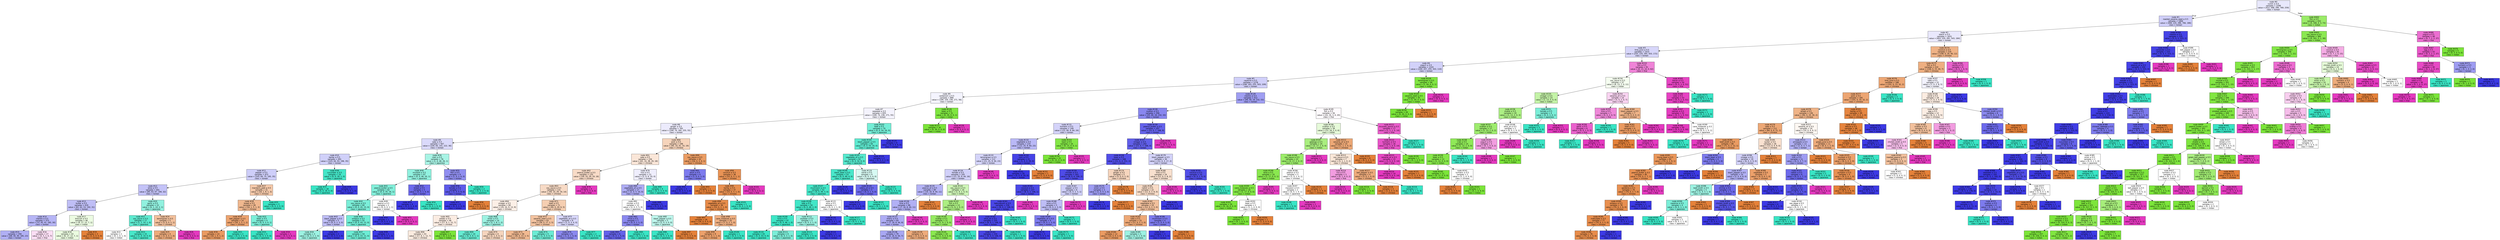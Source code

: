 digraph Tree {
node [shape=box, style="filled", color="black", fontname="helvetica"] ;
edge [fontname="helvetica"] ;
0 [label=<node &#35;0<br/>cumin &le; 0.5<br/>samples = 2298<br/>value = [412, 568, 290, 769, 259]<br/>class = korean>, fillcolor="#e8e8fc"] ;
1 [label=<node &#35;1<br/>roasted_sesame_seed &le; 0.5<br/>samples = 1866<br/>value = [408, 220, 286, 766, 186]<br/>class = korean>, fillcolor="#cfcef9"] ;
0 -> 1 [labeldistance=2.5, labelangle=45, headlabel="True"] ;
2 [label=<node &#35;2<br/>starch &le; 0.5<br/>samples = 1631<br/>value = [403, 220, 281, 543, 184]<br/>class = korean>, fillcolor="#e9e8fc"] ;
1 -> 2 ;
3 [label=<node &#35;3<br/>lime_juice &le; 0.5<br/>samples = 1415<br/>value = [255, 220, 265, 503, 172]<br/>class = korean>, fillcolor="#d7d6fa"] ;
2 -> 3 ;
4 [label=<node &#35;4<br/>yogurt &le; 0.5<br/>samples = 1324<br/>value = [249, 207, 255, 503, 110]<br/>class = korean>, fillcolor="#d2d1f9"] ;
3 -> 4 ;
5 [label=<node &#35;5<br/>cayenne &le; 0.5<br/>samples = 1278<br/>value = [248, 163, 255, 503, 109]<br/>class = korean>, fillcolor="#d0cff9"] ;
4 -> 5 ;
6 [label=<node &#35;6<br/>cardamom &le; 0.5<br/>samples = 866<br/>value = [199, 104, 236, 271, 56]<br/>class = korean>, fillcolor="#f4f4fe"] ;
5 -> 6 ;
7 [label=<node &#35;7<br/>seaweed &le; 0.5<br/>samples = 835<br/>value = [199, 74, 236, 271, 55]<br/>class = korean>, fillcolor="#f4f3fd"] ;
6 -> 7 ;
8 [label=<node &#35;8<br/>ginger &le; 0.5<br/>samples = 765<br/>value = [199, 74, 182, 255, 55]<br/>class = korean>, fillcolor="#ecebfc"] ;
7 -> 8 ;
9 [label=<node &#35;9<br/>sake &le; 0.5<br/>samples = 567<br/>value = [104, 64, 141, 222, 36]<br/>class = korean>, fillcolor="#dad9fa"] ;
8 -> 9 ;
10 [label=<node &#35;10<br/>barley &le; 0.5<br/>samples = 491<br/>value = [103, 64, 93, 196, 35]<br/>class = korean>, fillcolor="#d0d0f9"] ;
9 -> 10 ;
11 [label=<node &#35;11<br/>pepper &le; 0.5<br/>samples = 472<br/>value = [103, 64, 75, 195, 35]<br/>class = korean>, fillcolor="#cecef9"] ;
10 -> 11 ;
12 [label=<node &#35;12<br/>wine &le; 0.5<br/>samples = 441<br/>value = [85, 63, 67, 194, 32]<br/>class = korean>, fillcolor="#c3c2f7"] ;
11 -> 12 ;
13 [label=<node &#35;13<br/>butter &le; 0.5<br/>samples = 419<br/>value = [81, 62, 53, 192, 31]<br/>class = korean>, fillcolor="#bfbef6"] ;
12 -> 13 ;
14 [label=<node &#35;14<br/>cilantro &le; 0.5<br/>samples = 373<br/>value = [72, 45, 41, 185, 30]<br/>class = korean>, fillcolor="#b6b5f5"] ;
13 -> 14 ;
15 [label=<node &#35;15<br/>samples = 356<br/>value = [68, 40, 40, 185, 23]<br/>class = korean>, fillcolor="#b0aff4"] ;
14 -> 15 ;
16 [label=<node &#35;16<br/>samples = 17<br/>value = [4, 5, 1, 0, 7]<br/>class = thai>, fillcolor="#fbdef4"] ;
14 -> 16 ;
17 [label=<node &#35;17<br/>broccoli &le; 0.5<br/>samples = 46<br/>value = [9, 17, 12, 7, 1]<br/>class = indian>, fillcolor="#ecfbe2"] ;
13 -> 17 ;
18 [label=<node &#35;18<br/>samples = 43<br/>value = [6, 17, 12, 7, 1]<br/>class = indian>, fillcolor="#eafbdf"] ;
17 -> 18 ;
19 [label=<node &#35;19<br/>samples = 3<br/>value = [3, 0, 0, 0, 0]<br/>class = chinese>, fillcolor="#e58139"] ;
17 -> 19 ;
20 [label=<node &#35;20<br/>garlic &le; 0.5<br/>samples = 22<br/>value = [4, 1, 14, 2, 1]<br/>class = japanese>, fillcolor="#91f1df"] ;
12 -> 20 ;
21 [label=<node &#35;21<br/>soy_sauce &le; 0.5<br/>samples = 17<br/>value = [1, 1, 14, 1, 0]<br/>class = japanese>, fillcolor="#5eead0"] ;
20 -> 21 ;
22 [label=<node &#35;22<br/>samples = 2<br/>value = [0, 1, 0, 1, 0]<br/>class = indian>, fillcolor="#ffffff"] ;
21 -> 22 ;
23 [label=<node &#35;23<br/>samples = 15<br/>value = [1, 0, 14, 0, 0]<br/>class = japanese>, fillcolor="#47e7c9"] ;
21 -> 23 ;
24 [label=<node &#35;24<br/>lemongrass &le; 0.5<br/>samples = 5<br/>value = [3, 0, 0, 1, 1]<br/>class = chinese>, fillcolor="#f2c09c"] ;
20 -> 24 ;
25 [label=<node &#35;25<br/>samples = 4<br/>value = [3, 0, 0, 1, 0]<br/>class = chinese>, fillcolor="#eeab7b"] ;
24 -> 25 ;
26 [label=<node &#35;26<br/>samples = 1<br/>value = [0, 0, 0, 0, 1]<br/>class = thai>, fillcolor="#e539c0"] ;
24 -> 26 ;
27 [label=<node &#35;27<br/>mandarin_peel &le; 0.5<br/>samples = 31<br/>value = [18, 1, 8, 1, 3]<br/>class = chinese>, fillcolor="#f4c8a9"] ;
11 -> 27 ;
28 [label=<node &#35;28<br/>bread &le; 0.5<br/>samples = 28<br/>value = [18, 1, 5, 1, 3]<br/>class = chinese>, fillcolor="#f0b88f"] ;
27 -> 28 ;
29 [label=<node &#35;29<br/>bell_pepper &le; 0.5<br/>samples = 24<br/>value = [18, 1, 2, 1, 2]<br/>class = chinese>, fillcolor="#eca36f"] ;
28 -> 29 ;
30 [label=<node &#35;30<br/>samples = 22<br/>value = [18, 1, 0, 1, 2]<br/>class = chinese>, fillcolor="#ea9a61"] ;
29 -> 30 ;
31 [label=<node &#35;31<br/>samples = 2<br/>value = [0, 0, 2, 0, 0]<br/>class = japanese>, fillcolor="#39e5c5"] ;
29 -> 31 ;
32 [label=<node &#35;32<br/>bean &le; 0.5<br/>samples = 4<br/>value = [0, 0, 3, 0, 1]<br/>class = japanese>, fillcolor="#7beed8"] ;
28 -> 32 ;
33 [label=<node &#35;33<br/>samples = 3<br/>value = [0, 0, 3, 0, 0]<br/>class = japanese>, fillcolor="#39e5c5"] ;
32 -> 33 ;
34 [label=<node &#35;34<br/>samples = 1<br/>value = [0, 0, 0, 0, 1]<br/>class = thai>, fillcolor="#e539c0"] ;
32 -> 34 ;
35 [label=<node &#35;35<br/>samples = 3<br/>value = [0, 0, 3, 0, 0]<br/>class = japanese>, fillcolor="#39e5c5"] ;
27 -> 35 ;
36 [label=<node &#35;36<br/>cucumber &le; 0.5<br/>samples = 19<br/>value = [0, 0, 18, 1, 0]<br/>class = japanese>, fillcolor="#44e6c8"] ;
10 -> 36 ;
37 [label=<node &#35;37<br/>samples = 18<br/>value = [0, 0, 18, 0, 0]<br/>class = japanese>, fillcolor="#39e5c5"] ;
36 -> 37 ;
38 [label=<node &#35;38<br/>samples = 1<br/>value = [0, 0, 0, 1, 0]<br/>class = korean>, fillcolor="#3c39e5"] ;
36 -> 38 ;
39 [label=<node &#35;39<br/>clam &le; 0.5<br/>samples = 76<br/>value = [1, 0, 48, 26, 1]<br/>class = japanese>, fillcolor="#a8f4e5"] ;
9 -> 39 ;
40 [label=<node &#35;40<br/>mustard &le; 0.5<br/>samples = 67<br/>value = [0, 0, 46, 20, 1]<br/>class = japanese>, fillcolor="#91f1df"] ;
39 -> 40 ;
41 [label=<node &#35;41<br/>peanut_butter &le; 0.5<br/>samples = 62<br/>value = [0, 0, 45, 16, 1]<br/>class = japanese>, fillcolor="#82efda"] ;
40 -> 41 ;
42 [label=<node &#35;42<br/>soy_sauce &le; 0.5<br/>samples = 60<br/>value = [0, 0, 45, 15, 0]<br/>class = japanese>, fillcolor="#7beed8"] ;
41 -> 42 ;
43 [label=<node &#35;43<br/>black_pepper &le; 0.5<br/>samples = 5<br/>value = [0, 0, 2, 3, 0]<br/>class = korean>, fillcolor="#bebdf6"] ;
42 -> 43 ;
44 [label=<node &#35;44<br/>samples = 3<br/>value = [0, 0, 2, 1, 0]<br/>class = japanese>, fillcolor="#9cf2e2"] ;
43 -> 44 ;
45 [label=<node &#35;45<br/>samples = 2<br/>value = [0, 0, 0, 2, 0]<br/>class = korean>, fillcolor="#3c39e5"] ;
43 -> 45 ;
46 [label=<node &#35;46<br/>octopus &le; 0.5<br/>samples = 55<br/>value = [0, 0, 43, 12, 0]<br/>class = japanese>, fillcolor="#70ecd5"] ;
42 -> 46 ;
47 [label=<node &#35;47<br/>samples = 54<br/>value = [0, 0, 43, 11, 0]<br/>class = japanese>, fillcolor="#6cecd4"] ;
46 -> 47 ;
48 [label=<node &#35;48<br/>samples = 1<br/>value = [0, 0, 0, 1, 0]<br/>class = korean>, fillcolor="#3c39e5"] ;
46 -> 48 ;
49 [label=<node &#35;49<br/>peanut &le; 0.5<br/>samples = 2<br/>value = [0, 0, 0, 1, 1]<br/>class = korean>, fillcolor="#ffffff"] ;
41 -> 49 ;
50 [label=<node &#35;50<br/>samples = 1<br/>value = [0, 0, 0, 1, 0]<br/>class = korean>, fillcolor="#3c39e5"] ;
49 -> 50 ;
51 [label=<node &#35;51<br/>samples = 1<br/>value = [0, 0, 0, 0, 1]<br/>class = thai>, fillcolor="#e539c0"] ;
49 -> 51 ;
52 [label=<node &#35;52<br/>bread &le; 0.5<br/>samples = 5<br/>value = [0, 0, 1, 4, 0]<br/>class = korean>, fillcolor="#6d6aec"] ;
40 -> 52 ;
53 [label=<node &#35;53<br/>samples = 4<br/>value = [0, 0, 0, 4, 0]<br/>class = korean>, fillcolor="#3c39e5"] ;
52 -> 53 ;
54 [label=<node &#35;54<br/>samples = 1<br/>value = [0, 0, 1, 0, 0]<br/>class = japanese>, fillcolor="#39e5c5"] ;
52 -> 54 ;
55 [label=<node &#35;55<br/>fish &le; 0.5<br/>samples = 9<br/>value = [1, 0, 2, 6, 0]<br/>class = korean>, fillcolor="#908ef0"] ;
39 -> 55 ;
56 [label=<node &#35;56<br/>tomato &le; 0.5<br/>samples = 7<br/>value = [1, 0, 0, 6, 0]<br/>class = korean>, fillcolor="#5d5ae9"] ;
55 -> 56 ;
57 [label=<node &#35;57<br/>samples = 6<br/>value = [0, 0, 0, 6, 0]<br/>class = korean>, fillcolor="#3c39e5"] ;
56 -> 57 ;
58 [label=<node &#35;58<br/>samples = 1<br/>value = [1, 0, 0, 0, 0]<br/>class = chinese>, fillcolor="#e58139"] ;
56 -> 58 ;
59 [label=<node &#35;59<br/>samples = 2<br/>value = [0, 0, 2, 0, 0]<br/>class = japanese>, fillcolor="#39e5c5"] ;
55 -> 59 ;
60 [label=<node &#35;60<br/>pork &le; 0.5<br/>samples = 198<br/>value = [95, 10, 41, 33, 19]<br/>class = chinese>, fillcolor="#f6d4bb"] ;
8 -> 60 ;
61 [label=<node &#35;61<br/>sake &le; 0.5<br/>samples = 156<br/>value = [61, 10, 38, 29, 18]<br/>class = chinese>, fillcolor="#fae6d8"] ;
60 -> 61 ;
62 [label=<node &#35;62<br/>peanut_butter &le; 0.5<br/>samples = 135<br/>value = [59, 10, 29, 19, 18]<br/>class = chinese>, fillcolor="#f8dbc7"] ;
61 -> 62 ;
63 [label=<node &#35;63<br/>soy_sauce &le; 0.5<br/>samples = 131<br/>value = [59, 10, 29, 19, 14]<br/>class = chinese>, fillcolor="#f7dac5"] ;
62 -> 63 ;
64 [label=<node &#35;64<br/>vinegar &le; 0.5<br/>samples = 60<br/>value = [19, 10, 9, 13, 9]<br/>class = chinese>, fillcolor="#fcefe6"] ;
63 -> 64 ;
65 [label=<node &#35;65<br/>potato &le; 0.5<br/>samples = 46<br/>value = [17, 9, 1, 12, 7]<br/>class = chinese>, fillcolor="#fbece2"] ;
64 -> 65 ;
66 [label=<node &#35;66<br/>samples = 43<br/>value = [17, 6, 1, 12, 7]<br/>class = chinese>, fillcolor="#fbebdf"] ;
65 -> 66 ;
67 [label=<node &#35;67<br/>samples = 3<br/>value = [0, 3, 0, 0, 0]<br/>class = indian>, fillcolor="#7be539"] ;
65 -> 67 ;
68 [label=<node &#35;68<br/>onion &le; 0.5<br/>samples = 14<br/>value = [2, 1, 8, 1, 2]<br/>class = japanese>, fillcolor="#9cf2e2"] ;
64 -> 68 ;
69 [label=<node &#35;69<br/>samples = 10<br/>value = [0, 0, 8, 1, 1]<br/>class = japanese>, fillcolor="#65ebd2"] ;
68 -> 69 ;
70 [label=<node &#35;70<br/>samples = 4<br/>value = [2, 1, 0, 0, 1]<br/>class = chinese>, fillcolor="#f6d5bd"] ;
68 -> 70 ;
71 [label=<node &#35;71<br/>beef &le; 0.5<br/>samples = 71<br/>value = [40, 0, 20, 6, 5]<br/>class = chinese>, fillcolor="#f5ceb1"] ;
63 -> 71 ;
72 [label=<node &#35;72<br/>sesame_seed &le; 0.5<br/>samples = 63<br/>value = [39, 0, 17, 2, 5]<br/>class = chinese>, fillcolor="#f3c3a0"] ;
71 -> 72 ;
73 [label=<node &#35;73<br/>samples = 58<br/>value = [38, 0, 13, 2, 5]<br/>class = chinese>, fillcolor="#f1b991"] ;
72 -> 73 ;
74 [label=<node &#35;74<br/>samples = 5<br/>value = [1, 0, 4, 0, 0]<br/>class = japanese>, fillcolor="#6aecd4"] ;
72 -> 74 ;
75 [label=<node &#35;75<br/>vegetable_oil &le; 0.5<br/>samples = 8<br/>value = [1, 0, 3, 4, 0]<br/>class = korean>, fillcolor="#d8d7fa"] ;
71 -> 75 ;
76 [label=<node &#35;76<br/>samples = 6<br/>value = [1, 0, 1, 4, 0]<br/>class = korean>, fillcolor="#8a88ef"] ;
75 -> 76 ;
77 [label=<node &#35;77<br/>samples = 2<br/>value = [0, 0, 2, 0, 0]<br/>class = japanese>, fillcolor="#39e5c5"] ;
75 -> 77 ;
78 [label=<node &#35;78<br/>samples = 4<br/>value = [0, 0, 0, 0, 4]<br/>class = thai>, fillcolor="#e539c0"] ;
62 -> 78 ;
79 [label=<node &#35;79<br/>rice &le; 0.5<br/>samples = 21<br/>value = [2, 0, 9, 10, 0]<br/>class = korean>, fillcolor="#efeefd"] ;
61 -> 79 ;
80 [label=<node &#35;80<br/>vegetable_oil &le; 0.5<br/>samples = 17<br/>value = [2, 0, 5, 10, 0]<br/>class = korean>, fillcolor="#aeacf4"] ;
79 -> 80 ;
81 [label=<node &#35;81<br/>chicken &le; 0.5<br/>samples = 12<br/>value = [2, 0, 5, 5, 0]<br/>class = japanese>, fillcolor="#ffffff"] ;
80 -> 81 ;
82 [label=<node &#35;82<br/>chive &le; 0.5<br/>samples = 7<br/>value = [0, 0, 2, 5, 0]<br/>class = korean>, fillcolor="#8a88ef"] ;
81 -> 82 ;
83 [label=<node &#35;83<br/>samples = 6<br/>value = [0, 0, 1, 5, 0]<br/>class = korean>, fillcolor="#6361ea"] ;
82 -> 83 ;
84 [label=<node &#35;84<br/>samples = 1<br/>value = [0, 0, 1, 0, 0]<br/>class = japanese>, fillcolor="#39e5c5"] ;
82 -> 84 ;
85 [label=<node &#35;85<br/>black_pepper &le; 0.5<br/>samples = 5<br/>value = [2, 0, 3, 0, 0]<br/>class = japanese>, fillcolor="#bdf6ec"] ;
81 -> 85 ;
86 [label=<node &#35;86<br/>samples = 3<br/>value = [0, 0, 3, 0, 0]<br/>class = japanese>, fillcolor="#39e5c5"] ;
85 -> 86 ;
87 [label=<node &#35;87<br/>samples = 2<br/>value = [2, 0, 0, 0, 0]<br/>class = chinese>, fillcolor="#e58139"] ;
85 -> 87 ;
88 [label=<node &#35;88<br/>samples = 5<br/>value = [0, 0, 0, 5, 0]<br/>class = korean>, fillcolor="#3c39e5"] ;
80 -> 88 ;
89 [label=<node &#35;89<br/>samples = 4<br/>value = [0, 0, 4, 0, 0]<br/>class = japanese>, fillcolor="#39e5c5"] ;
79 -> 89 ;
90 [label=<node &#35;90<br/>soy_sauce &le; 0.5<br/>samples = 42<br/>value = [34, 0, 3, 4, 1]<br/>class = chinese>, fillcolor="#ea9c63"] ;
60 -> 90 ;
91 [label=<node &#35;91<br/>plum &le; 0.5<br/>samples = 4<br/>value = [1, 0, 0, 3, 0]<br/>class = korean>, fillcolor="#7d7bee"] ;
90 -> 91 ;
92 [label=<node &#35;92<br/>samples = 3<br/>value = [0, 0, 0, 3, 0]<br/>class = korean>, fillcolor="#3c39e5"] ;
91 -> 92 ;
93 [label=<node &#35;93<br/>samples = 1<br/>value = [1, 0, 0, 0, 0]<br/>class = chinese>, fillcolor="#e58139"] ;
91 -> 93 ;
94 [label=<node &#35;94<br/>coconut &le; 0.5<br/>samples = 38<br/>value = [33, 0, 3, 1, 1]<br/>class = chinese>, fillcolor="#e99355"] ;
90 -> 94 ;
95 [label=<node &#35;95<br/>barley &le; 0.5<br/>samples = 37<br/>value = [33, 0, 3, 1, 0]<br/>class = chinese>, fillcolor="#e89050"] ;
94 -> 95 ;
96 [label=<node &#35;96<br/>vegetable_oil &le; 0.5<br/>samples = 36<br/>value = [33, 0, 2, 1, 0]<br/>class = chinese>, fillcolor="#e78c4a"] ;
95 -> 96 ;
97 [label=<node &#35;97<br/>samples = 26<br/>value = [26, 0, 0, 0, 0]<br/>class = chinese>, fillcolor="#e58139"] ;
96 -> 97 ;
98 [label=<node &#35;98<br/>cane_molasses &le; 0.5<br/>samples = 10<br/>value = [7, 0, 2, 1, 0]<br/>class = chinese>, fillcolor="#efb083"] ;
96 -> 98 ;
99 [label=<node &#35;99<br/>samples = 9<br/>value = [7, 0, 1, 1, 0]<br/>class = chinese>, fillcolor="#eca06a"] ;
98 -> 99 ;
100 [label=<node &#35;100<br/>samples = 1<br/>value = [0, 0, 1, 0, 0]<br/>class = japanese>, fillcolor="#39e5c5"] ;
98 -> 100 ;
101 [label=<node &#35;101<br/>samples = 1<br/>value = [0, 0, 1, 0, 0]<br/>class = japanese>, fillcolor="#39e5c5"] ;
95 -> 101 ;
102 [label=<node &#35;102<br/>samples = 1<br/>value = [0, 0, 0, 0, 1]<br/>class = thai>, fillcolor="#e539c0"] ;
94 -> 102 ;
103 [label=<node &#35;103<br/>beef &le; 0.5<br/>samples = 70<br/>value = [0, 0, 54, 16, 0]<br/>class = japanese>, fillcolor="#74edd6"] ;
7 -> 103 ;
104 [label=<node &#35;104<br/>black_pepper &le; 0.5<br/>samples = 64<br/>value = [0, 0, 54, 10, 0]<br/>class = japanese>, fillcolor="#5eead0"] ;
103 -> 104 ;
105 [label=<node &#35;105<br/>vegetable_oil &le; 0.5<br/>samples = 62<br/>value = [0, 0, 54, 8, 0]<br/>class = japanese>, fillcolor="#56e9ce"] ;
104 -> 105 ;
106 [label=<node &#35;106<br/>black_bean &le; 0.5<br/>samples = 53<br/>value = [0, 0, 49, 4, 0]<br/>class = japanese>, fillcolor="#49e7ca"] ;
105 -> 106 ;
107 [label=<node &#35;107<br/>mushroom &le; 0.5<br/>samples = 52<br/>value = [0, 0, 49, 3, 0]<br/>class = japanese>, fillcolor="#45e7c9"] ;
106 -> 107 ;
108 [label=<node &#35;108<br/>kelp &le; 0.5<br/>samples = 50<br/>value = [0, 0, 48, 2, 0]<br/>class = japanese>, fillcolor="#41e6c7"] ;
107 -> 108 ;
109 [label=<node &#35;109<br/>tuna &le; 0.5<br/>samples = 47<br/>value = [0, 0, 46, 1, 0]<br/>class = japanese>, fillcolor="#3de6c6"] ;
108 -> 109 ;
110 [label=<node &#35;110<br/>samples = 43<br/>value = [0, 0, 43, 0, 0]<br/>class = japanese>, fillcolor="#39e5c5"] ;
109 -> 110 ;
111 [label=<node &#35;111<br/>samples = 4<br/>value = [0, 0, 3, 1, 0]<br/>class = japanese>, fillcolor="#7beed8"] ;
109 -> 111 ;
112 [label=<node &#35;112<br/>soybean &le; 0.5<br/>samples = 3<br/>value = [0, 0, 2, 1, 0]<br/>class = japanese>, fillcolor="#9cf2e2"] ;
108 -> 112 ;
113 [label=<node &#35;113<br/>samples = 2<br/>value = [0, 0, 2, 0, 0]<br/>class = japanese>, fillcolor="#39e5c5"] ;
112 -> 113 ;
114 [label=<node &#35;114<br/>samples = 1<br/>value = [0, 0, 0, 1, 0]<br/>class = korean>, fillcolor="#3c39e5"] ;
112 -> 114 ;
115 [label=<node &#35;115<br/>wine &le; 0.5<br/>samples = 2<br/>value = [0, 0, 1, 1, 0]<br/>class = japanese>, fillcolor="#ffffff"] ;
107 -> 115 ;
116 [label=<node &#35;116<br/>samples = 1<br/>value = [0, 0, 0, 1, 0]<br/>class = korean>, fillcolor="#3c39e5"] ;
115 -> 116 ;
117 [label=<node &#35;117<br/>samples = 1<br/>value = [0, 0, 1, 0, 0]<br/>class = japanese>, fillcolor="#39e5c5"] ;
115 -> 117 ;
118 [label=<node &#35;118<br/>samples = 1<br/>value = [0, 0, 0, 1, 0]<br/>class = korean>, fillcolor="#3c39e5"] ;
106 -> 118 ;
119 [label=<node &#35;119<br/>carrot &le; 0.5<br/>samples = 9<br/>value = [0, 0, 5, 4, 0]<br/>class = japanese>, fillcolor="#d7faf3"] ;
105 -> 119 ;
120 [label=<node &#35;120<br/>celery_oil &le; 0.5<br/>samples = 5<br/>value = [0, 0, 1, 4, 0]<br/>class = korean>, fillcolor="#6d6aec"] ;
119 -> 120 ;
121 [label=<node &#35;121<br/>samples = 4<br/>value = [0, 0, 0, 4, 0]<br/>class = korean>, fillcolor="#3c39e5"] ;
120 -> 121 ;
122 [label=<node &#35;122<br/>samples = 1<br/>value = [0, 0, 1, 0, 0]<br/>class = japanese>, fillcolor="#39e5c5"] ;
120 -> 122 ;
123 [label=<node &#35;123<br/>samples = 4<br/>value = [0, 0, 4, 0, 0]<br/>class = japanese>, fillcolor="#39e5c5"] ;
119 -> 123 ;
124 [label=<node &#35;124<br/>samples = 2<br/>value = [0, 0, 0, 2, 0]<br/>class = korean>, fillcolor="#3c39e5"] ;
104 -> 124 ;
125 [label=<node &#35;125<br/>samples = 6<br/>value = [0, 0, 0, 6, 0]<br/>class = korean>, fillcolor="#3c39e5"] ;
103 -> 125 ;
126 [label=<node &#35;126<br/>bean &le; 0.5<br/>samples = 31<br/>value = [0, 30, 0, 0, 1]<br/>class = indian>, fillcolor="#7fe640"] ;
6 -> 126 ;
127 [label=<node &#35;127<br/>samples = 30<br/>value = [0, 30, 0, 0, 0]<br/>class = indian>, fillcolor="#7be539"] ;
126 -> 127 ;
128 [label=<node &#35;128<br/>samples = 1<br/>value = [0, 0, 0, 0, 1]<br/>class = thai>, fillcolor="#e539c0"] ;
126 -> 128 ;
129 [label=<node &#35;129<br/>cilantro &le; 0.5<br/>samples = 412<br/>value = [49, 59, 19, 232, 53]<br/>class = korean>, fillcolor="#9f9ef2"] ;
5 -> 129 ;
130 [label=<node &#35;130<br/>scallion &le; 0.5<br/>samples = 356<br/>value = [35, 40, 16, 232, 33]<br/>class = korean>, fillcolor="#8987ef"] ;
129 -> 130 ;
131 [label=<node &#35;131<br/>turmeric &le; 0.5<br/>samples = 149<br/>value = [12, 40, 9, 64, 24]<br/>class = korean>, fillcolor="#d4d3f9"] ;
130 -> 131 ;
132 [label=<node &#35;132<br/>vegetable &le; 0.5<br/>samples = 133<br/>value = [12, 25, 9, 64, 23]<br/>class = korean>, fillcolor="#b9b8f6"] ;
131 -> 132 ;
133 [label=<node &#35;133<br/>lemongrass &le; 0.5<br/>samples = 112<br/>value = [11, 25, 9, 44, 23]<br/>class = korean>, fillcolor="#d4d4f9"] ;
132 -> 133 ;
134 [label=<node &#35;134<br/>tomato &le; 0.5<br/>samples = 105<br/>value = [11, 25, 9, 44, 16]<br/>class = korean>, fillcolor="#d1d0f9"] ;
133 -> 134 ;
135 [label=<node &#35;135<br/>peanut_oil &le; 0.5<br/>samples = 89<br/>value = [10, 16, 8, 44, 11]<br/>class = korean>, fillcolor="#b4b3f5"] ;
134 -> 135 ;
136 [label=<node &#35;136<br/>lime &le; 0.5<br/>samples = 86<br/>value = [7, 16, 8, 44, 11]<br/>class = korean>, fillcolor="#b1b0f5"] ;
135 -> 136 ;
137 [label=<node &#35;137<br/>sherry &le; 0.5<br/>samples = 83<br/>value = [7, 16, 8, 44, 8]<br/>class = korean>, fillcolor="#aeacf4"] ;
136 -> 137 ;
138 [label=<node &#35;138<br/>samples = 79<br/>value = [4, 16, 8, 44, 7]<br/>class = korean>, fillcolor="#a8a7f3"] ;
137 -> 138 ;
139 [label=<node &#35;139<br/>samples = 4<br/>value = [3, 0, 0, 0, 1]<br/>class = chinese>, fillcolor="#eeab7b"] ;
137 -> 139 ;
140 [label=<node &#35;140<br/>samples = 3<br/>value = [0, 0, 0, 0, 3]<br/>class = thai>, fillcolor="#e539c0"] ;
136 -> 140 ;
141 [label=<node &#35;141<br/>samples = 3<br/>value = [3, 0, 0, 0, 0]<br/>class = chinese>, fillcolor="#e58139"] ;
135 -> 141 ;
142 [label=<node &#35;142<br/>soy_sauce &le; 0.5<br/>samples = 16<br/>value = [1, 9, 1, 0, 5]<br/>class = indian>, fillcolor="#cff6b7"] ;
134 -> 142 ;
143 [label=<node &#35;143<br/>fish &le; 0.5<br/>samples = 13<br/>value = [1, 9, 1, 0, 2]<br/>class = indian>, fillcolor="#abee81"] ;
142 -> 143 ;
144 [label=<node &#35;144<br/>scallop &le; 0.5<br/>samples = 11<br/>value = [1, 9, 1, 0, 0]<br/>class = indian>, fillcolor="#95ea61"] ;
143 -> 144 ;
145 [label=<node &#35;145<br/>samples = 10<br/>value = [1, 9, 0, 0, 0]<br/>class = indian>, fillcolor="#8ae84f"] ;
144 -> 145 ;
146 [label=<node &#35;146<br/>samples = 1<br/>value = [0, 0, 1, 0, 0]<br/>class = japanese>, fillcolor="#39e5c5"] ;
144 -> 146 ;
147 [label=<node &#35;147<br/>samples = 2<br/>value = [0, 0, 0, 0, 2]<br/>class = thai>, fillcolor="#e539c0"] ;
143 -> 147 ;
148 [label=<node &#35;148<br/>samples = 3<br/>value = [0, 0, 0, 0, 3]<br/>class = thai>, fillcolor="#e539c0"] ;
142 -> 148 ;
149 [label=<node &#35;149<br/>samples = 7<br/>value = [0, 0, 0, 0, 7]<br/>class = thai>, fillcolor="#e539c0"] ;
133 -> 149 ;
150 [label=<node &#35;150<br/>corn &le; 0.5<br/>samples = 21<br/>value = [1, 0, 0, 20, 0]<br/>class = korean>, fillcolor="#4643e6"] ;
132 -> 150 ;
151 [label=<node &#35;151<br/>samples = 20<br/>value = [0, 0, 0, 20, 0]<br/>class = korean>, fillcolor="#3c39e5"] ;
150 -> 151 ;
152 [label=<node &#35;152<br/>samples = 1<br/>value = [1, 0, 0, 0, 0]<br/>class = chinese>, fillcolor="#e58139"] ;
150 -> 152 ;
153 [label=<node &#35;153<br/>basil &le; 0.5<br/>samples = 16<br/>value = [0, 15, 0, 0, 1]<br/>class = indian>, fillcolor="#84e746"] ;
131 -> 153 ;
154 [label=<node &#35;154<br/>samples = 15<br/>value = [0, 15, 0, 0, 0]<br/>class = indian>, fillcolor="#7be539"] ;
153 -> 154 ;
155 [label=<node &#35;155<br/>samples = 1<br/>value = [0, 0, 0, 0, 1]<br/>class = thai>, fillcolor="#e539c0"] ;
153 -> 155 ;
156 [label=<node &#35;156<br/>peanut_butter &le; 0.5<br/>samples = 207<br/>value = [23, 0, 7, 168, 9]<br/>class = korean>, fillcolor="#6563eb"] ;
130 -> 156 ;
157 [label=<node &#35;157<br/>vinegar &le; 0.5<br/>samples = 202<br/>value = [23, 0, 7, 168, 4]<br/>class = korean>, fillcolor="#615fea"] ;
156 -> 157 ;
158 [label=<node &#35;158<br/>bean &le; 0.5<br/>samples = 168<br/>value = [11, 0, 4, 151, 2]<br/>class = korean>, fillcolor="#514ee8"] ;
157 -> 158 ;
159 [label=<node &#35;159<br/>chicken &le; 0.5<br/>samples = 163<br/>value = [8, 0, 4, 149, 2]<br/>class = korean>, fillcolor="#4e4be7"] ;
158 -> 159 ;
160 [label=<node &#35;160<br/>coconut &le; 0.5<br/>samples = 157<br/>value = [8, 0, 2, 146, 1]<br/>class = korean>, fillcolor="#4a48e7"] ;
159 -> 160 ;
161 [label=<node &#35;161<br/>katsuobushi &le; 0.5<br/>samples = 156<br/>value = [8, 0, 2, 146, 0]<br/>class = korean>, fillcolor="#4946e7"] ;
160 -> 161 ;
162 [label=<node &#35;162<br/>olive_oil &le; 0.5<br/>samples = 155<br/>value = [8, 0, 1, 146, 0]<br/>class = korean>, fillcolor="#4845e7"] ;
161 -> 162 ;
163 [label=<node &#35;163<br/>samples = 154<br/>value = [8, 0, 0, 146, 0]<br/>class = korean>, fillcolor="#4744e6"] ;
162 -> 163 ;
164 [label=<node &#35;164<br/>samples = 1<br/>value = [0, 0, 1, 0, 0]<br/>class = japanese>, fillcolor="#39e5c5"] ;
162 -> 164 ;
165 [label=<node &#35;165<br/>samples = 1<br/>value = [0, 0, 1, 0, 0]<br/>class = japanese>, fillcolor="#39e5c5"] ;
161 -> 165 ;
166 [label=<node &#35;166<br/>samples = 1<br/>value = [0, 0, 0, 0, 1]<br/>class = thai>, fillcolor="#e539c0"] ;
160 -> 166 ;
167 [label=<node &#35;167<br/>pepper &le; 0.5<br/>samples = 6<br/>value = [0, 0, 2, 3, 1]<br/>class = korean>, fillcolor="#cecef8"] ;
159 -> 167 ;
168 [label=<node &#35;168<br/>wine &le; 0.5<br/>samples = 5<br/>value = [0, 0, 2, 3, 0]<br/>class = korean>, fillcolor="#bebdf6"] ;
167 -> 168 ;
169 [label=<node &#35;169<br/>vegetable_oil &le; 0.5<br/>samples = 4<br/>value = [0, 0, 1, 3, 0]<br/>class = korean>, fillcolor="#7d7bee"] ;
168 -> 169 ;
170 [label=<node &#35;170<br/>samples = 3<br/>value = [0, 0, 0, 3, 0]<br/>class = korean>, fillcolor="#3c39e5"] ;
169 -> 170 ;
171 [label=<node &#35;171<br/>samples = 1<br/>value = [0, 0, 1, 0, 0]<br/>class = japanese>, fillcolor="#39e5c5"] ;
169 -> 171 ;
172 [label=<node &#35;172<br/>samples = 1<br/>value = [0, 0, 1, 0, 0]<br/>class = japanese>, fillcolor="#39e5c5"] ;
168 -> 172 ;
173 [label=<node &#35;173<br/>samples = 1<br/>value = [0, 0, 0, 0, 1]<br/>class = thai>, fillcolor="#e539c0"] ;
167 -> 173 ;
174 [label=<node &#35;174<br/>ginger &le; 0.5<br/>samples = 5<br/>value = [3, 0, 0, 2, 0]<br/>class = chinese>, fillcolor="#f6d5bd"] ;
158 -> 174 ;
175 [label=<node &#35;175<br/>onion &le; 0.5<br/>samples = 3<br/>value = [1, 0, 0, 2, 0]<br/>class = korean>, fillcolor="#9e9cf2"] ;
174 -> 175 ;
176 [label=<node &#35;176<br/>samples = 2<br/>value = [0, 0, 0, 2, 0]<br/>class = korean>, fillcolor="#3c39e5"] ;
175 -> 176 ;
177 [label=<node &#35;177<br/>samples = 1<br/>value = [1, 0, 0, 0, 0]<br/>class = chinese>, fillcolor="#e58139"] ;
175 -> 177 ;
178 [label=<node &#35;178<br/>samples = 2<br/>value = [2, 0, 0, 0, 0]<br/>class = chinese>, fillcolor="#e58139"] ;
174 -> 178 ;
179 [label=<node &#35;179<br/>black_pepper &le; 0.5<br/>samples = 34<br/>value = [12, 0, 3, 17, 2]<br/>class = korean>, fillcolor="#d3d2f9"] ;
157 -> 179 ;
180 [label=<node &#35;180<br/>lime &le; 0.5<br/>samples = 24<br/>value = [12, 0, 2, 8, 2]<br/>class = chinese>, fillcolor="#f8e0ce"] ;
179 -> 180 ;
181 [label=<node &#35;181<br/>radish &le; 0.5<br/>samples = 22<br/>value = [12, 0, 2, 8, 0]<br/>class = chinese>, fillcolor="#f8dbc6"] ;
180 -> 181 ;
182 [label=<node &#35;182<br/>vegetable &le; 0.5<br/>samples = 19<br/>value = [12, 0, 2, 5, 0]<br/>class = chinese>, fillcolor="#f2c09c"] ;
181 -> 182 ;
183 [label=<node &#35;183<br/>sake &le; 0.5<br/>samples = 15<br/>value = [11, 0, 2, 2, 0]<br/>class = chinese>, fillcolor="#eda876"] ;
182 -> 183 ;
184 [label=<node &#35;184<br/>samples = 12<br/>value = [10, 0, 0, 2, 0]<br/>class = chinese>, fillcolor="#ea9a61"] ;
183 -> 184 ;
185 [label=<node &#35;185<br/>samples = 3<br/>value = [1, 0, 2, 0, 0]<br/>class = japanese>, fillcolor="#9cf2e2"] ;
183 -> 185 ;
186 [label=<node &#35;186<br/>mushroom &le; 0.5<br/>samples = 4<br/>value = [1, 0, 0, 3, 0]<br/>class = korean>, fillcolor="#7d7bee"] ;
182 -> 186 ;
187 [label=<node &#35;187<br/>samples = 3<br/>value = [0, 0, 0, 3, 0]<br/>class = korean>, fillcolor="#3c39e5"] ;
186 -> 187 ;
188 [label=<node &#35;188<br/>samples = 1<br/>value = [1, 0, 0, 0, 0]<br/>class = chinese>, fillcolor="#e58139"] ;
186 -> 188 ;
189 [label=<node &#35;189<br/>samples = 3<br/>value = [0, 0, 0, 3, 0]<br/>class = korean>, fillcolor="#3c39e5"] ;
181 -> 189 ;
190 [label=<node &#35;190<br/>samples = 2<br/>value = [0, 0, 0, 0, 2]<br/>class = thai>, fillcolor="#e539c0"] ;
180 -> 190 ;
191 [label=<node &#35;191<br/>coconut &le; 0.5<br/>samples = 10<br/>value = [0, 0, 1, 9, 0]<br/>class = korean>, fillcolor="#524fe8"] ;
179 -> 191 ;
192 [label=<node &#35;192<br/>samples = 9<br/>value = [0, 0, 0, 9, 0]<br/>class = korean>, fillcolor="#3c39e5"] ;
191 -> 192 ;
193 [label=<node &#35;193<br/>samples = 1<br/>value = [0, 0, 1, 0, 0]<br/>class = japanese>, fillcolor="#39e5c5"] ;
191 -> 193 ;
194 [label=<node &#35;194<br/>samples = 5<br/>value = [0, 0, 0, 0, 5]<br/>class = thai>, fillcolor="#e539c0"] ;
156 -> 194 ;
195 [label=<node &#35;195<br/>fish &le; 0.5<br/>samples = 56<br/>value = [14, 19, 3, 0, 20]<br/>class = thai>, fillcolor="#fefafd"] ;
129 -> 195 ;
196 [label=<node &#35;196<br/>scallion &le; 0.5<br/>samples = 39<br/>value = [13, 18, 2, 0, 6]<br/>class = indian>, fillcolor="#e6fad9"] ;
195 -> 196 ;
197 [label=<node &#35;197<br/>galanga &le; 0.5<br/>samples = 24<br/>value = [2, 17, 1, 0, 4]<br/>class = indian>, fillcolor="#a9ee7e"] ;
196 -> 197 ;
198 [label=<node &#35;198<br/>soy_sauce &le; 0.5<br/>samples = 22<br/>value = [2, 17, 1, 0, 2]<br/>class = indian>, fillcolor="#9cec6a"] ;
197 -> 198 ;
199 [label=<node &#35;199<br/>wine &le; 0.5<br/>samples = 19<br/>value = [1, 17, 0, 0, 1]<br/>class = indian>, fillcolor="#8ae84f"] ;
198 -> 199 ;
200 [label=<node &#35;200<br/>cane_molasses &le; 0.5<br/>samples = 18<br/>value = [1, 17, 0, 0, 0]<br/>class = indian>, fillcolor="#83e745"] ;
199 -> 200 ;
201 [label=<node &#35;201<br/>samples = 16<br/>value = [0, 16, 0, 0, 0]<br/>class = indian>, fillcolor="#7be539"] ;
200 -> 201 ;
202 [label=<node &#35;202<br/>bean &le; 0.5<br/>samples = 2<br/>value = [1, 1, 0, 0, 0]<br/>class = chinese>, fillcolor="#ffffff"] ;
200 -> 202 ;
203 [label=<node &#35;203<br/>samples = 1<br/>value = [0, 1, 0, 0, 0]<br/>class = indian>, fillcolor="#7be539"] ;
202 -> 203 ;
204 [label=<node &#35;204<br/>samples = 1<br/>value = [1, 0, 0, 0, 0]<br/>class = chinese>, fillcolor="#e58139"] ;
202 -> 204 ;
205 [label=<node &#35;205<br/>samples = 1<br/>value = [0, 0, 0, 0, 1]<br/>class = thai>, fillcolor="#e539c0"] ;
199 -> 205 ;
206 [label=<node &#35;206<br/>peanut &le; 0.5<br/>samples = 3<br/>value = [1, 0, 1, 0, 1]<br/>class = chinese>, fillcolor="#ffffff"] ;
198 -> 206 ;
207 [label=<node &#35;207<br/>macaroni &le; 0.5<br/>samples = 2<br/>value = [0, 0, 1, 0, 1]<br/>class = japanese>, fillcolor="#ffffff"] ;
206 -> 207 ;
208 [label=<node &#35;208<br/>samples = 1<br/>value = [0, 0, 1, 0, 0]<br/>class = japanese>, fillcolor="#39e5c5"] ;
207 -> 208 ;
209 [label=<node &#35;209<br/>samples = 1<br/>value = [0, 0, 0, 0, 1]<br/>class = thai>, fillcolor="#e539c0"] ;
207 -> 209 ;
210 [label=<node &#35;210<br/>samples = 1<br/>value = [1, 0, 0, 0, 0]<br/>class = chinese>, fillcolor="#e58139"] ;
206 -> 210 ;
211 [label=<node &#35;211<br/>samples = 2<br/>value = [0, 0, 0, 0, 2]<br/>class = thai>, fillcolor="#e539c0"] ;
197 -> 211 ;
212 [label=<node &#35;212<br/>sesame_oil &le; 0.5<br/>samples = 15<br/>value = [11, 1, 1, 0, 2]<br/>class = chinese>, fillcolor="#eda876"] ;
196 -> 212 ;
213 [label=<node &#35;213<br/>soy_sauce &le; 0.5<br/>samples = 7<br/>value = [3, 1, 1, 0, 2]<br/>class = chinese>, fillcolor="#fae6d7"] ;
212 -> 213 ;
214 [label=<node &#35;214<br/>rice &le; 0.5<br/>samples = 3<br/>value = [0, 1, 0, 0, 2]<br/>class = thai>, fillcolor="#f29ce0"] ;
213 -> 214 ;
215 [label=<node &#35;215<br/>samples = 2<br/>value = [0, 0, 0, 0, 2]<br/>class = thai>, fillcolor="#e539c0"] ;
214 -> 215 ;
216 [label=<node &#35;216<br/>samples = 1<br/>value = [0, 1, 0, 0, 0]<br/>class = indian>, fillcolor="#7be539"] ;
214 -> 216 ;
217 [label=<node &#35;217<br/>bell_pepper &le; 0.5<br/>samples = 4<br/>value = [3, 0, 1, 0, 0]<br/>class = chinese>, fillcolor="#eeab7b"] ;
213 -> 217 ;
218 [label=<node &#35;218<br/>samples = 3<br/>value = [3, 0, 0, 0, 0]<br/>class = chinese>, fillcolor="#e58139"] ;
217 -> 218 ;
219 [label=<node &#35;219<br/>samples = 1<br/>value = [0, 0, 1, 0, 0]<br/>class = japanese>, fillcolor="#39e5c5"] ;
217 -> 219 ;
220 [label=<node &#35;220<br/>samples = 8<br/>value = [8, 0, 0, 0, 0]<br/>class = chinese>, fillcolor="#e58139"] ;
212 -> 220 ;
221 [label=<node &#35;221<br/>brussels_sprout &le; 0.5<br/>samples = 17<br/>value = [1, 1, 1, 0, 14]<br/>class = thai>, fillcolor="#ea5ecc"] ;
195 -> 221 ;
222 [label=<node &#35;222<br/>turmeric &le; 0.5<br/>samples = 16<br/>value = [1, 1, 0, 0, 14]<br/>class = thai>, fillcolor="#e853c8"] ;
221 -> 222 ;
223 [label=<node &#35;223<br/>sesame_oil &le; 0.5<br/>samples = 15<br/>value = [1, 0, 0, 0, 14]<br/>class = thai>, fillcolor="#e747c4"] ;
222 -> 223 ;
224 [label=<node &#35;224<br/>samples = 14<br/>value = [0, 0, 0, 0, 14]<br/>class = thai>, fillcolor="#e539c0"] ;
223 -> 224 ;
225 [label=<node &#35;225<br/>samples = 1<br/>value = [1, 0, 0, 0, 0]<br/>class = chinese>, fillcolor="#e58139"] ;
223 -> 225 ;
226 [label=<node &#35;226<br/>samples = 1<br/>value = [0, 1, 0, 0, 0]<br/>class = indian>, fillcolor="#7be539"] ;
222 -> 226 ;
227 [label=<node &#35;227<br/>samples = 1<br/>value = [0, 0, 1, 0, 0]<br/>class = japanese>, fillcolor="#39e5c5"] ;
221 -> 227 ;
228 [label=<node &#35;228<br/>lemongrass &le; 0.5<br/>samples = 46<br/>value = [1, 44, 0, 0, 1]<br/>class = indian>, fillcolor="#81e642"] ;
4 -> 228 ;
229 [label=<node &#35;229<br/>sesame_seed &le; 0.5<br/>samples = 45<br/>value = [1, 44, 0, 0, 0]<br/>class = indian>, fillcolor="#7ee63d"] ;
228 -> 229 ;
230 [label=<node &#35;230<br/>samples = 44<br/>value = [0, 44, 0, 0, 0]<br/>class = indian>, fillcolor="#7be539"] ;
229 -> 230 ;
231 [label=<node &#35;231<br/>samples = 1<br/>value = [1, 0, 0, 0, 0]<br/>class = chinese>, fillcolor="#e58139"] ;
229 -> 231 ;
232 [label=<node &#35;232<br/>samples = 1<br/>value = [0, 0, 0, 0, 1]<br/>class = thai>, fillcolor="#e539c0"] ;
228 -> 232 ;
233 [label=<node &#35;233<br/>fish &le; 0.5<br/>samples = 91<br/>value = [6, 13, 10, 0, 62]<br/>class = thai>, fillcolor="#ef83d7"] ;
3 -> 233 ;
234 [label=<node &#35;234<br/>soy_sauce &le; 0.5<br/>samples = 37<br/>value = [6, 13, 7, 0, 11]<br/>class = indian>, fillcolor="#f5fdf0"] ;
233 -> 234 ;
235 [label=<node &#35;235<br/>vinegar &le; 0.5<br/>samples = 23<br/>value = [1, 13, 5, 0, 4]<br/>class = indian>, fillcolor="#c4f3a7"] ;
234 -> 235 ;
236 [label=<node &#35;236<br/>shallot &le; 0.5<br/>samples = 19<br/>value = [1, 13, 2, 0, 3]<br/>class = indian>, fillcolor="#acef83"] ;
235 -> 236 ;
237 [label=<node &#35;237<br/>scallion &le; 0.5<br/>samples = 17<br/>value = [1, 13, 1, 0, 2]<br/>class = indian>, fillcolor="#9eec6e"] ;
236 -> 237 ;
238 [label=<node &#35;238<br/>crab &le; 0.5<br/>samples = 14<br/>value = [1, 12, 1, 0, 0]<br/>class = indian>, fillcolor="#8fe957"] ;
237 -> 238 ;
239 [label=<node &#35;239<br/>bean &le; 0.5<br/>samples = 13<br/>value = [1, 12, 0, 0, 0]<br/>class = indian>, fillcolor="#86e749"] ;
238 -> 239 ;
240 [label=<node &#35;240<br/>samples = 11<br/>value = [0, 11, 0, 0, 0]<br/>class = indian>, fillcolor="#7be539"] ;
239 -> 240 ;
241 [label=<node &#35;241<br/>turmeric &le; 0.5<br/>samples = 2<br/>value = [1, 1, 0, 0, 0]<br/>class = chinese>, fillcolor="#ffffff"] ;
239 -> 241 ;
242 [label=<node &#35;242<br/>samples = 1<br/>value = [1, 0, 0, 0, 0]<br/>class = chinese>, fillcolor="#e58139"] ;
241 -> 242 ;
243 [label=<node &#35;243<br/>samples = 1<br/>value = [0, 1, 0, 0, 0]<br/>class = indian>, fillcolor="#7be539"] ;
241 -> 243 ;
244 [label=<node &#35;244<br/>samples = 1<br/>value = [0, 0, 1, 0, 0]<br/>class = japanese>, fillcolor="#39e5c5"] ;
238 -> 244 ;
245 [label=<node &#35;245<br/>yogurt &le; 0.5<br/>samples = 3<br/>value = [0, 1, 0, 0, 2]<br/>class = thai>, fillcolor="#f29ce0"] ;
237 -> 245 ;
246 [label=<node &#35;246<br/>samples = 2<br/>value = [0, 0, 0, 0, 2]<br/>class = thai>, fillcolor="#e539c0"] ;
245 -> 246 ;
247 [label=<node &#35;247<br/>samples = 1<br/>value = [0, 1, 0, 0, 0]<br/>class = indian>, fillcolor="#7be539"] ;
245 -> 247 ;
248 [label=<node &#35;248<br/>olive_oil &le; 0.5<br/>samples = 2<br/>value = [0, 0, 1, 0, 1]<br/>class = japanese>, fillcolor="#ffffff"] ;
236 -> 248 ;
249 [label=<node &#35;249<br/>samples = 1<br/>value = [0, 0, 0, 0, 1]<br/>class = thai>, fillcolor="#e539c0"] ;
248 -> 249 ;
250 [label=<node &#35;250<br/>samples = 1<br/>value = [0, 0, 1, 0, 0]<br/>class = japanese>, fillcolor="#39e5c5"] ;
248 -> 250 ;
251 [label=<node &#35;251<br/>tomato &le; 0.5<br/>samples = 4<br/>value = [0, 0, 3, 0, 1]<br/>class = japanese>, fillcolor="#7beed8"] ;
235 -> 251 ;
252 [label=<node &#35;252<br/>samples = 3<br/>value = [0, 0, 3, 0, 0]<br/>class = japanese>, fillcolor="#39e5c5"] ;
251 -> 252 ;
253 [label=<node &#35;253<br/>samples = 1<br/>value = [0, 0, 0, 0, 1]<br/>class = thai>, fillcolor="#e539c0"] ;
251 -> 253 ;
254 [label=<node &#35;254<br/>sesame_oil &le; 0.5<br/>samples = 14<br/>value = [5, 0, 2, 0, 7]<br/>class = thai>, fillcolor="#f9d3f1"] ;
234 -> 254 ;
255 [label=<node &#35;255<br/>lime &le; 0.5<br/>samples = 7<br/>value = [0, 0, 2, 0, 5]<br/>class = thai>, fillcolor="#ef88d9"] ;
254 -> 255 ;
256 [label=<node &#35;256<br/>garlic &le; 0.5<br/>samples = 6<br/>value = [0, 0, 1, 0, 5]<br/>class = thai>, fillcolor="#ea61cd"] ;
255 -> 256 ;
257 [label=<node &#35;257<br/>samples = 1<br/>value = [0, 0, 1, 0, 0]<br/>class = japanese>, fillcolor="#39e5c5"] ;
256 -> 257 ;
258 [label=<node &#35;258<br/>samples = 5<br/>value = [0, 0, 0, 0, 5]<br/>class = thai>, fillcolor="#e539c0"] ;
256 -> 258 ;
259 [label=<node &#35;259<br/>samples = 1<br/>value = [0, 0, 1, 0, 0]<br/>class = japanese>, fillcolor="#39e5c5"] ;
255 -> 259 ;
260 [label=<node &#35;260<br/>black_pepper &le; 0.5<br/>samples = 7<br/>value = [5, 0, 0, 0, 2]<br/>class = chinese>, fillcolor="#efb388"] ;
254 -> 260 ;
261 [label=<node &#35;261<br/>beef &le; 0.5<br/>samples = 6<br/>value = [5, 0, 0, 0, 1]<br/>class = chinese>, fillcolor="#ea9a61"] ;
260 -> 261 ;
262 [label=<node &#35;262<br/>samples = 5<br/>value = [5, 0, 0, 0, 0]<br/>class = chinese>, fillcolor="#e58139"] ;
261 -> 262 ;
263 [label=<node &#35;263<br/>samples = 1<br/>value = [0, 0, 0, 0, 1]<br/>class = thai>, fillcolor="#e539c0"] ;
261 -> 263 ;
264 [label=<node &#35;264<br/>samples = 1<br/>value = [0, 0, 0, 0, 1]<br/>class = thai>, fillcolor="#e539c0"] ;
260 -> 264 ;
265 [label=<node &#35;265<br/>bacon &le; 0.5<br/>samples = 54<br/>value = [0, 0, 3, 0, 51]<br/>class = thai>, fillcolor="#e745c4"] ;
233 -> 265 ;
266 [label=<node &#35;266<br/>sake &le; 0.5<br/>samples = 53<br/>value = [0, 0, 2, 0, 51]<br/>class = thai>, fillcolor="#e641c2"] ;
265 -> 266 ;
267 [label=<node &#35;267<br/>salmon &le; 0.5<br/>samples = 52<br/>value = [0, 0, 1, 0, 51]<br/>class = thai>, fillcolor="#e63dc1"] ;
266 -> 267 ;
268 [label=<node &#35;268<br/>samples = 50<br/>value = [0, 0, 0, 0, 50]<br/>class = thai>, fillcolor="#e539c0"] ;
267 -> 268 ;
269 [label=<node &#35;269<br/>cane_molasses &le; 0.5<br/>samples = 2<br/>value = [0, 0, 1, 0, 1]<br/>class = japanese>, fillcolor="#ffffff"] ;
267 -> 269 ;
270 [label=<node &#35;270<br/>samples = 1<br/>value = [0, 0, 1, 0, 0]<br/>class = japanese>, fillcolor="#39e5c5"] ;
269 -> 270 ;
271 [label=<node &#35;271<br/>samples = 1<br/>value = [0, 0, 0, 0, 1]<br/>class = thai>, fillcolor="#e539c0"] ;
269 -> 271 ;
272 [label=<node &#35;272<br/>samples = 1<br/>value = [0, 0, 1, 0, 0]<br/>class = japanese>, fillcolor="#39e5c5"] ;
266 -> 272 ;
273 [label=<node &#35;273<br/>samples = 1<br/>value = [0, 0, 1, 0, 0]<br/>class = japanese>, fillcolor="#39e5c5"] ;
265 -> 273 ;
274 [label=<node &#35;274<br/>coconut &le; 0.5<br/>samples = 216<br/>value = [148, 0, 16, 40, 12]<br/>class = chinese>, fillcolor="#efb286"] ;
2 -> 274 ;
275 [label=<node &#35;275<br/>fish &le; 0.5<br/>samples = 210<br/>value = [148, 0, 15, 40, 7]<br/>class = chinese>, fillcolor="#eeaf81"] ;
274 -> 275 ;
276 [label=<node &#35;276<br/>lime_juice &le; 0.5<br/>samples = 188<br/>value = [141, 0, 13, 32, 2]<br/>class = chinese>, fillcolor="#eda775"] ;
275 -> 276 ;
277 [label=<node &#35;277<br/>pork &le; 0.5<br/>samples = 185<br/>value = [141, 0, 10, 32, 2]<br/>class = chinese>, fillcolor="#eca572"] ;
276 -> 277 ;
278 [label=<node &#35;278<br/>wheat &le; 0.5<br/>samples = 136<br/>value = [94, 0, 10, 30, 2]<br/>class = chinese>, fillcolor="#efb387"] ;
277 -> 278 ;
279 [label=<node &#35;279<br/>sake &le; 0.5<br/>samples = 112<br/>value = [84, 0, 6, 21, 1]<br/>class = chinese>, fillcolor="#eda876"] ;
278 -> 279 ;
280 [label=<node &#35;280<br/>beef_broth &le; 0.5<br/>samples = 86<br/>value = [71, 0, 2, 12, 1]<br/>class = chinese>, fillcolor="#ea9b61"] ;
279 -> 280 ;
281 [label=<node &#35;281<br/>mung_bean &le; 0.5<br/>samples = 82<br/>value = [70, 0, 2, 9, 1]<br/>class = chinese>, fillcolor="#e9965a"] ;
280 -> 281 ;
282 [label=<node &#35;282<br/>peanut_butter &le; 0.5<br/>samples = 80<br/>value = [70, 0, 2, 7, 1]<br/>class = chinese>, fillcolor="#e99254"] ;
281 -> 282 ;
283 [label=<node &#35;283<br/>gardenia &le; 0.5<br/>samples = 79<br/>value = [70, 0, 2, 7, 0]<br/>class = chinese>, fillcolor="#e89152"] ;
282 -> 283 ;
284 [label=<node &#35;284<br/>octopus &le; 0.5<br/>samples = 78<br/>value = [70, 0, 2, 6, 0]<br/>class = chinese>, fillcolor="#e88f4f"] ;
283 -> 284 ;
285 [label=<node &#35;285<br/>matsutake &le; 0.5<br/>samples = 77<br/>value = [70, 0, 2, 5, 0]<br/>class = chinese>, fillcolor="#e88d4c"] ;
284 -> 285 ;
286 [label=<node &#35;286<br/>samples = 76<br/>value = [70, 0, 2, 4, 0]<br/>class = chinese>, fillcolor="#e78c4a"] ;
285 -> 286 ;
287 [label=<node &#35;287<br/>samples = 1<br/>value = [0, 0, 0, 1, 0]<br/>class = korean>, fillcolor="#3c39e5"] ;
285 -> 287 ;
288 [label=<node &#35;288<br/>samples = 1<br/>value = [0, 0, 0, 1, 0]<br/>class = korean>, fillcolor="#3c39e5"] ;
284 -> 288 ;
289 [label=<node &#35;289<br/>samples = 1<br/>value = [0, 0, 0, 1, 0]<br/>class = korean>, fillcolor="#3c39e5"] ;
283 -> 289 ;
290 [label=<node &#35;290<br/>samples = 1<br/>value = [0, 0, 0, 0, 1]<br/>class = thai>, fillcolor="#e539c0"] ;
282 -> 290 ;
291 [label=<node &#35;291<br/>samples = 2<br/>value = [0, 0, 0, 2, 0]<br/>class = korean>, fillcolor="#3c39e5"] ;
281 -> 291 ;
292 [label=<node &#35;292<br/>black_bean &le; 0.5<br/>samples = 4<br/>value = [1, 0, 0, 3, 0]<br/>class = korean>, fillcolor="#7d7bee"] ;
280 -> 292 ;
293 [label=<node &#35;293<br/>samples = 3<br/>value = [0, 0, 0, 3, 0]<br/>class = korean>, fillcolor="#3c39e5"] ;
292 -> 293 ;
294 [label=<node &#35;294<br/>samples = 1<br/>value = [1, 0, 0, 0, 0]<br/>class = chinese>, fillcolor="#e58139"] ;
292 -> 294 ;
295 [label=<node &#35;295<br/>oyster &le; 0.5<br/>samples = 26<br/>value = [13, 0, 4, 9, 0]<br/>class = chinese>, fillcolor="#f9e1d0"] ;
279 -> 295 ;
296 [label=<node &#35;296<br/>vinegar &le; 0.5<br/>samples = 19<br/>value = [6, 0, 4, 9, 0]<br/>class = korean>, fillcolor="#d2d1f9"] ;
295 -> 296 ;
297 [label=<node &#35;297<br/>black_pepper &le; 0.5<br/>samples = 14<br/>value = [2, 0, 4, 8, 0]<br/>class = korean>, fillcolor="#b1b0f5"] ;
296 -> 297 ;
298 [label=<node &#35;298<br/>beef_broth &le; 0.5<br/>samples = 5<br/>value = [1, 0, 3, 1, 0]<br/>class = japanese>, fillcolor="#9cf2e2"] ;
297 -> 298 ;
299 [label=<node &#35;299<br/>cayenne &le; 0.5<br/>samples = 4<br/>value = [0, 0, 3, 1, 0]<br/>class = japanese>, fillcolor="#7beed8"] ;
298 -> 299 ;
300 [label=<node &#35;300<br/>samples = 2<br/>value = [0, 0, 2, 0, 0]<br/>class = japanese>, fillcolor="#39e5c5"] ;
299 -> 300 ;
301 [label=<node &#35;301<br/>samples = 2<br/>value = [0, 0, 1, 1, 0]<br/>class = japanese>, fillcolor="#ffffff"] ;
299 -> 301 ;
302 [label=<node &#35;302<br/>samples = 1<br/>value = [1, 0, 0, 0, 0]<br/>class = chinese>, fillcolor="#e58139"] ;
298 -> 302 ;
303 [label=<node &#35;303<br/>shrimp &le; 0.5<br/>samples = 9<br/>value = [1, 0, 1, 7, 0]<br/>class = korean>, fillcolor="#6d6aec"] ;
297 -> 303 ;
304 [label=<node &#35;304<br/>chicken_broth &le; 0.5<br/>samples = 8<br/>value = [0, 0, 1, 7, 0]<br/>class = korean>, fillcolor="#5855e9"] ;
303 -> 304 ;
305 [label=<node &#35;305<br/>samples = 7<br/>value = [0, 0, 0, 7, 0]<br/>class = korean>, fillcolor="#3c39e5"] ;
304 -> 305 ;
306 [label=<node &#35;306<br/>samples = 1<br/>value = [0, 0, 1, 0, 0]<br/>class = japanese>, fillcolor="#39e5c5"] ;
304 -> 306 ;
307 [label=<node &#35;307<br/>samples = 1<br/>value = [1, 0, 0, 0, 0]<br/>class = chinese>, fillcolor="#e58139"] ;
303 -> 307 ;
308 [label=<node &#35;308<br/>vegetable &le; 0.5<br/>samples = 5<br/>value = [4, 0, 0, 1, 0]<br/>class = chinese>, fillcolor="#eca06a"] ;
296 -> 308 ;
309 [label=<node &#35;309<br/>samples = 4<br/>value = [4, 0, 0, 0, 0]<br/>class = chinese>, fillcolor="#e58139"] ;
308 -> 309 ;
310 [label=<node &#35;310<br/>samples = 1<br/>value = [0, 0, 0, 1, 0]<br/>class = korean>, fillcolor="#3c39e5"] ;
308 -> 310 ;
311 [label=<node &#35;311<br/>samples = 7<br/>value = [7, 0, 0, 0, 0]<br/>class = chinese>, fillcolor="#e58139"] ;
295 -> 311 ;
312 [label=<node &#35;312<br/>sesame_oil &le; 0.5<br/>samples = 24<br/>value = [10, 0, 4, 9, 1]<br/>class = chinese>, fillcolor="#fdf7f2"] ;
278 -> 312 ;
313 [label=<node &#35;313<br/>pineapple &le; 0.5<br/>samples = 13<br/>value = [2, 0, 3, 7, 1]<br/>class = korean>, fillcolor="#b1b0f5"] ;
312 -> 313 ;
314 [label=<node &#35;314<br/>milk &le; 0.5<br/>samples = 11<br/>value = [0, 0, 3, 7, 1]<br/>class = korean>, fillcolor="#9e9cf2"] ;
313 -> 314 ;
315 [label=<node &#35;315<br/>radish &le; 0.5<br/>samples = 9<br/>value = [0, 0, 1, 7, 1]<br/>class = korean>, fillcolor="#6d6aec"] ;
314 -> 315 ;
316 [label=<node &#35;316<br/>shrimp &le; 0.5<br/>samples = 8<br/>value = [0, 0, 1, 7, 0]<br/>class = korean>, fillcolor="#5855e9"] ;
315 -> 316 ;
317 [label=<node &#35;317<br/>samples = 6<br/>value = [0, 0, 0, 6, 0]<br/>class = korean>, fillcolor="#3c39e5"] ;
316 -> 317 ;
318 [label=<node &#35;318<br/>sea_algae &le; 0.5<br/>samples = 2<br/>value = [0, 0, 1, 1, 0]<br/>class = japanese>, fillcolor="#ffffff"] ;
316 -> 318 ;
319 [label=<node &#35;319<br/>samples = 1<br/>value = [0, 0, 1, 0, 0]<br/>class = japanese>, fillcolor="#39e5c5"] ;
318 -> 319 ;
320 [label=<node &#35;320<br/>samples = 1<br/>value = [0, 0, 0, 1, 0]<br/>class = korean>, fillcolor="#3c39e5"] ;
318 -> 320 ;
321 [label=<node &#35;321<br/>samples = 1<br/>value = [0, 0, 0, 0, 1]<br/>class = thai>, fillcolor="#e539c0"] ;
315 -> 321 ;
322 [label=<node &#35;322<br/>samples = 2<br/>value = [0, 0, 2, 0, 0]<br/>class = japanese>, fillcolor="#39e5c5"] ;
314 -> 322 ;
323 [label=<node &#35;323<br/>samples = 2<br/>value = [2, 0, 0, 0, 0]<br/>class = chinese>, fillcolor="#e58139"] ;
313 -> 323 ;
324 [label=<node &#35;324<br/>grape_juice &le; 0.5<br/>samples = 11<br/>value = [8, 0, 1, 2, 0]<br/>class = chinese>, fillcolor="#eeab7b"] ;
312 -> 324 ;
325 [label=<node &#35;325<br/>mustard &le; 0.5<br/>samples = 10<br/>value = [8, 0, 0, 2, 0]<br/>class = chinese>, fillcolor="#eca06a"] ;
324 -> 325 ;
326 [label=<node &#35;326<br/>pumpkin &le; 0.5<br/>samples = 9<br/>value = [8, 0, 0, 1, 0]<br/>class = chinese>, fillcolor="#e89152"] ;
325 -> 326 ;
327 [label=<node &#35;327<br/>samples = 8<br/>value = [8, 0, 0, 0, 0]<br/>class = chinese>, fillcolor="#e58139"] ;
326 -> 327 ;
328 [label=<node &#35;328<br/>samples = 1<br/>value = [0, 0, 0, 1, 0]<br/>class = korean>, fillcolor="#3c39e5"] ;
326 -> 328 ;
329 [label=<node &#35;329<br/>samples = 1<br/>value = [0, 0, 0, 1, 0]<br/>class = korean>, fillcolor="#3c39e5"] ;
325 -> 329 ;
330 [label=<node &#35;330<br/>samples = 1<br/>value = [0, 0, 1, 0, 0]<br/>class = japanese>, fillcolor="#39e5c5"] ;
324 -> 330 ;
331 [label=<node &#35;331<br/>barley &le; 0.5<br/>samples = 49<br/>value = [47, 0, 0, 2, 0]<br/>class = chinese>, fillcolor="#e68641"] ;
277 -> 331 ;
332 [label=<node &#35;332<br/>lettuce &le; 0.5<br/>samples = 48<br/>value = [47, 0, 0, 1, 0]<br/>class = chinese>, fillcolor="#e6843d"] ;
331 -> 332 ;
333 [label=<node &#35;333<br/>samples = 47<br/>value = [47, 0, 0, 0, 0]<br/>class = chinese>, fillcolor="#e58139"] ;
332 -> 333 ;
334 [label=<node &#35;334<br/>samples = 1<br/>value = [0, 0, 0, 1, 0]<br/>class = korean>, fillcolor="#3c39e5"] ;
332 -> 334 ;
335 [label=<node &#35;335<br/>samples = 1<br/>value = [0, 0, 0, 1, 0]<br/>class = korean>, fillcolor="#3c39e5"] ;
331 -> 335 ;
336 [label=<node &#35;336<br/>samples = 3<br/>value = [0, 0, 3, 0, 0]<br/>class = japanese>, fillcolor="#39e5c5"] ;
276 -> 336 ;
337 [label=<node &#35;337<br/>sake &le; 0.5<br/>samples = 22<br/>value = [7, 0, 2, 8, 5]<br/>class = korean>, fillcolor="#f2f2fd"] ;
275 -> 337 ;
338 [label=<node &#35;338<br/>carrot &le; 0.5<br/>samples = 18<br/>value = [7, 0, 2, 4, 5]<br/>class = chinese>, fillcolor="#fbece1"] ;
337 -> 338 ;
339 [label=<node &#35;339<br/>egg &le; 0.5<br/>samples = 12<br/>value = [6, 0, 1, 0, 5]<br/>class = chinese>, fillcolor="#fbede3"] ;
338 -> 339 ;
340 [label=<node &#35;340<br/>scallion &le; 0.5<br/>samples = 9<br/>value = [6, 0, 0, 0, 3]<br/>class = chinese>, fillcolor="#f2c09c"] ;
339 -> 340 ;
341 [label=<node &#35;341<br/>chicken_broth &le; 0.5<br/>samples = 5<br/>value = [2, 0, 0, 0, 3]<br/>class = thai>, fillcolor="#f6bdea"] ;
340 -> 341 ;
342 [label=<node &#35;342<br/>roasted_peanut &le; 0.5<br/>samples = 3<br/>value = [2, 0, 0, 0, 1]<br/>class = chinese>, fillcolor="#f2c09c"] ;
341 -> 342 ;
343 [label=<node &#35;343<br/>samples = 2<br/>value = [1, 0, 0, 0, 1]<br/>class = chinese>, fillcolor="#ffffff"] ;
342 -> 343 ;
344 [label=<node &#35;344<br/>samples = 1<br/>value = [1, 0, 0, 0, 0]<br/>class = chinese>, fillcolor="#e58139"] ;
342 -> 344 ;
345 [label=<node &#35;345<br/>samples = 2<br/>value = [0, 0, 0, 0, 2]<br/>class = thai>, fillcolor="#e539c0"] ;
341 -> 345 ;
346 [label=<node &#35;346<br/>samples = 4<br/>value = [4, 0, 0, 0, 0]<br/>class = chinese>, fillcolor="#e58139"] ;
340 -> 346 ;
347 [label=<node &#35;347<br/>potato &le; 0.5<br/>samples = 3<br/>value = [0, 0, 1, 0, 2]<br/>class = thai>, fillcolor="#f29ce0"] ;
339 -> 347 ;
348 [label=<node &#35;348<br/>samples = 2<br/>value = [0, 0, 0, 0, 2]<br/>class = thai>, fillcolor="#e539c0"] ;
347 -> 348 ;
349 [label=<node &#35;349<br/>samples = 1<br/>value = [0, 0, 1, 0, 0]<br/>class = japanese>, fillcolor="#39e5c5"] ;
347 -> 349 ;
350 [label=<node &#35;350<br/>chicken_broth &le; 0.5<br/>samples = 6<br/>value = [1, 0, 1, 4, 0]<br/>class = korean>, fillcolor="#8a88ef"] ;
338 -> 350 ;
351 [label=<node &#35;351<br/>wasabi &le; 0.5<br/>samples = 5<br/>value = [0, 0, 1, 4, 0]<br/>class = korean>, fillcolor="#6d6aec"] ;
350 -> 351 ;
352 [label=<node &#35;352<br/>samples = 4<br/>value = [0, 0, 0, 4, 0]<br/>class = korean>, fillcolor="#3c39e5"] ;
351 -> 352 ;
353 [label=<node &#35;353<br/>samples = 1<br/>value = [0, 0, 1, 0, 0]<br/>class = japanese>, fillcolor="#39e5c5"] ;
351 -> 353 ;
354 [label=<node &#35;354<br/>samples = 1<br/>value = [1, 0, 0, 0, 0]<br/>class = chinese>, fillcolor="#e58139"] ;
350 -> 354 ;
355 [label=<node &#35;355<br/>samples = 4<br/>value = [0, 0, 0, 4, 0]<br/>class = korean>, fillcolor="#3c39e5"] ;
337 -> 355 ;
356 [label=<node &#35;356<br/>vanilla &le; 0.5<br/>samples = 6<br/>value = [0, 0, 1, 0, 5]<br/>class = thai>, fillcolor="#ea61cd"] ;
274 -> 356 ;
357 [label=<node &#35;357<br/>samples = 5<br/>value = [0, 0, 0, 0, 5]<br/>class = thai>, fillcolor="#e539c0"] ;
356 -> 357 ;
358 [label=<node &#35;358<br/>samples = 1<br/>value = [0, 0, 1, 0, 0]<br/>class = japanese>, fillcolor="#39e5c5"] ;
356 -> 358 ;
359 [label=<node &#35;359<br/>cilantro &le; 0.5<br/>samples = 235<br/>value = [5, 0, 5, 223, 2]<br/>class = korean>, fillcolor="#4643e6"] ;
1 -> 359 ;
360 [label=<node &#35;360<br/>coriander &le; 0.5<br/>samples = 233<br/>value = [4, 0, 5, 223, 1]<br/>class = korean>, fillcolor="#4542e6"] ;
359 -> 360 ;
361 [label=<node &#35;361<br/>peanut_oil &le; 0.5<br/>samples = 232<br/>value = [4, 0, 5, 223, 0]<br/>class = korean>, fillcolor="#4441e6"] ;
360 -> 361 ;
362 [label=<node &#35;362<br/>wasabi &le; 0.5<br/>samples = 231<br/>value = [3, 0, 5, 223, 0]<br/>class = korean>, fillcolor="#4340e6"] ;
361 -> 362 ;
363 [label=<node &#35;363<br/>enokidake &le; 0.5<br/>samples = 230<br/>value = [3, 0, 4, 223, 0]<br/>class = korean>, fillcolor="#423fe6"] ;
362 -> 363 ;
364 [label=<node &#35;364<br/>tuna &le; 0.5<br/>samples = 223<br/>value = [2, 0, 3, 218, 0]<br/>class = korean>, fillcolor="#403de6"] ;
363 -> 364 ;
365 [label=<node &#35;365<br/>mustard &le; 0.5<br/>samples = 219<br/>value = [2, 0, 2, 215, 0]<br/>class = korean>, fillcolor="#403de5"] ;
364 -> 365 ;
366 [label=<node &#35;366<br/>beef_broth &le; 0.5<br/>samples = 213<br/>value = [2, 0, 1, 210, 0]<br/>class = korean>, fillcolor="#3f3ce5"] ;
365 -> 366 ;
367 [label=<node &#35;367<br/>starch &le; 0.5<br/>samples = 204<br/>value = [1, 0, 1, 202, 0]<br/>class = korean>, fillcolor="#3e3be5"] ;
366 -> 367 ;
368 [label=<node &#35;368<br/>seaweed &le; 0.5<br/>samples = 193<br/>value = [0, 0, 1, 192, 0]<br/>class = korean>, fillcolor="#3d3ae5"] ;
367 -> 368 ;
369 [label=<node &#35;369<br/>samples = 178<br/>value = [0, 0, 0, 178, 0]<br/>class = korean>, fillcolor="#3c39e5"] ;
368 -> 369 ;
370 [label=<node &#35;370<br/>egg &le; 0.5<br/>samples = 15<br/>value = [0, 0, 1, 14, 0]<br/>class = korean>, fillcolor="#4a47e7"] ;
368 -> 370 ;
371 [label=<node &#35;371<br/>samples = 11<br/>value = [0, 0, 0, 11, 0]<br/>class = korean>, fillcolor="#3c39e5"] ;
370 -> 371 ;
372 [label=<node &#35;372<br/>scallion &le; 0.5<br/>samples = 4<br/>value = [0, 0, 1, 3, 0]<br/>class = korean>, fillcolor="#7d7bee"] ;
370 -> 372 ;
373 [label=<node &#35;373<br/>samples = 1<br/>value = [0, 0, 1, 0, 0]<br/>class = japanese>, fillcolor="#39e5c5"] ;
372 -> 373 ;
374 [label=<node &#35;374<br/>samples = 3<br/>value = [0, 0, 0, 3, 0]<br/>class = korean>, fillcolor="#3c39e5"] ;
372 -> 374 ;
375 [label=<node &#35;375<br/>vegetable_oil &le; 0.5<br/>samples = 11<br/>value = [1, 0, 0, 10, 0]<br/>class = korean>, fillcolor="#504de8"] ;
367 -> 375 ;
376 [label=<node &#35;376<br/>samples = 9<br/>value = [0, 0, 0, 9, 0]<br/>class = korean>, fillcolor="#3c39e5"] ;
375 -> 376 ;
377 [label=<node &#35;377<br/>egg &le; 0.5<br/>samples = 2<br/>value = [1, 0, 0, 1, 0]<br/>class = chinese>, fillcolor="#ffffff"] ;
375 -> 377 ;
378 [label=<node &#35;378<br/>samples = 1<br/>value = [1, 0, 0, 0, 0]<br/>class = chinese>, fillcolor="#e58139"] ;
377 -> 378 ;
379 [label=<node &#35;379<br/>samples = 1<br/>value = [0, 0, 0, 1, 0]<br/>class = korean>, fillcolor="#3c39e5"] ;
377 -> 379 ;
380 [label=<node &#35;380<br/>vinegar &le; 0.5<br/>samples = 9<br/>value = [1, 0, 0, 8, 0]<br/>class = korean>, fillcolor="#5452e8"] ;
366 -> 380 ;
381 [label=<node &#35;381<br/>samples = 8<br/>value = [0, 0, 0, 8, 0]<br/>class = korean>, fillcolor="#3c39e5"] ;
380 -> 381 ;
382 [label=<node &#35;382<br/>samples = 1<br/>value = [1, 0, 0, 0, 0]<br/>class = chinese>, fillcolor="#e58139"] ;
380 -> 382 ;
383 [label=<node &#35;383<br/>cucumber &le; 0.5<br/>samples = 6<br/>value = [0, 0, 1, 5, 0]<br/>class = korean>, fillcolor="#6361ea"] ;
365 -> 383 ;
384 [label=<node &#35;384<br/>samples = 4<br/>value = [0, 0, 0, 4, 0]<br/>class = korean>, fillcolor="#3c39e5"] ;
383 -> 384 ;
385 [label=<node &#35;385<br/>onion &le; 0.5<br/>samples = 2<br/>value = [0, 0, 1, 1, 0]<br/>class = japanese>, fillcolor="#ffffff"] ;
383 -> 385 ;
386 [label=<node &#35;386<br/>samples = 1<br/>value = [0, 0, 1, 0, 0]<br/>class = japanese>, fillcolor="#39e5c5"] ;
385 -> 386 ;
387 [label=<node &#35;387<br/>samples = 1<br/>value = [0, 0, 0, 1, 0]<br/>class = korean>, fillcolor="#3c39e5"] ;
385 -> 387 ;
388 [label=<node &#35;388<br/>chinese_cabbage &le; 0.5<br/>samples = 4<br/>value = [0, 0, 1, 3, 0]<br/>class = korean>, fillcolor="#7d7bee"] ;
364 -> 388 ;
389 [label=<node &#35;389<br/>samples = 3<br/>value = [0, 0, 0, 3, 0]<br/>class = korean>, fillcolor="#3c39e5"] ;
388 -> 389 ;
390 [label=<node &#35;390<br/>samples = 1<br/>value = [0, 0, 1, 0, 0]<br/>class = japanese>, fillcolor="#39e5c5"] ;
388 -> 390 ;
391 [label=<node &#35;391<br/>starch &le; 0.5<br/>samples = 7<br/>value = [1, 0, 1, 5, 0]<br/>class = korean>, fillcolor="#7d7bee"] ;
363 -> 391 ;
392 [label=<node &#35;392<br/>nira &le; 0.5<br/>samples = 6<br/>value = [0, 0, 1, 5, 0]<br/>class = korean>, fillcolor="#6361ea"] ;
391 -> 392 ;
393 [label=<node &#35;393<br/>samples = 5<br/>value = [0, 0, 0, 5, 0]<br/>class = korean>, fillcolor="#3c39e5"] ;
392 -> 393 ;
394 [label=<node &#35;394<br/>samples = 1<br/>value = [0, 0, 1, 0, 0]<br/>class = japanese>, fillcolor="#39e5c5"] ;
392 -> 394 ;
395 [label=<node &#35;395<br/>samples = 1<br/>value = [1, 0, 0, 0, 0]<br/>class = chinese>, fillcolor="#e58139"] ;
391 -> 395 ;
396 [label=<node &#35;396<br/>samples = 1<br/>value = [0, 0, 1, 0, 0]<br/>class = japanese>, fillcolor="#39e5c5"] ;
362 -> 396 ;
397 [label=<node &#35;397<br/>samples = 1<br/>value = [1, 0, 0, 0, 0]<br/>class = chinese>, fillcolor="#e58139"] ;
361 -> 397 ;
398 [label=<node &#35;398<br/>samples = 1<br/>value = [0, 0, 0, 0, 1]<br/>class = thai>, fillcolor="#e539c0"] ;
360 -> 398 ;
399 [label=<node &#35;399<br/>bell_pepper &le; 0.5<br/>samples = 2<br/>value = [1, 0, 0, 0, 1]<br/>class = chinese>, fillcolor="#ffffff"] ;
359 -> 399 ;
400 [label=<node &#35;400<br/>samples = 1<br/>value = [1, 0, 0, 0, 0]<br/>class = chinese>, fillcolor="#e58139"] ;
399 -> 400 ;
401 [label=<node &#35;401<br/>samples = 1<br/>value = [0, 0, 0, 0, 1]<br/>class = thai>, fillcolor="#e539c0"] ;
399 -> 401 ;
402 [label=<node &#35;402<br/>fish &le; 0.5<br/>samples = 432<br/>value = [4, 348, 4, 3, 73]<br/>class = indian>, fillcolor="#9aeb67"] ;
0 -> 402 [labeldistance=2.5, labelangle=-45, headlabel="False"] ;
403 [label=<node &#35;403<br/>soy_sauce &le; 0.5<br/>samples = 384<br/>value = [4, 341, 2, 1, 36]<br/>class = indian>, fillcolor="#8be851"] ;
402 -> 403 ;
404 [label=<node &#35;404<br/>lemongrass &le; 0.5<br/>samples = 358<br/>value = [1, 334, 1, 1, 21]<br/>class = indian>, fillcolor="#84e747"] ;
403 -> 404 ;
405 [label=<node &#35;405<br/>marjoram &le; 0.5<br/>samples = 353<br/>value = [1, 333, 1, 1, 17]<br/>class = indian>, fillcolor="#83e745"] ;
404 -> 405 ;
406 [label=<node &#35;406<br/>mussel &le; 0.5<br/>samples = 351<br/>value = [1, 333, 1, 1, 15]<br/>class = indian>, fillcolor="#82e644"] ;
405 -> 406 ;
407 [label=<node &#35;407<br/>basil &le; 0.5<br/>samples = 349<br/>value = [1, 333, 1, 1, 13]<br/>class = indian>, fillcolor="#81e642"] ;
406 -> 407 ;
408 [label=<node &#35;408<br/>smoked_salmon &le; 0.5<br/>samples = 344<br/>value = [1, 331, 1, 1, 10]<br/>class = indian>, fillcolor="#80e641"] ;
407 -> 408 ;
409 [label=<node &#35;409<br/>peanut_butter &le; 0.5<br/>samples = 343<br/>value = [1, 331, 0, 1, 10]<br/>class = indian>, fillcolor="#80e640"] ;
408 -> 409 ;
410 [label=<node &#35;410<br/>shallot &le; 0.5<br/>samples = 339<br/>value = [1, 329, 0, 1, 8]<br/>class = indian>, fillcolor="#7fe63f"] ;
409 -> 410 ;
411 [label=<node &#35;411<br/>squash &le; 0.5<br/>samples = 329<br/>value = [0, 322, 0, 1, 6]<br/>class = indian>, fillcolor="#7ee63d"] ;
410 -> 411 ;
412 [label=<node &#35;412<br/>asparagus &le; 0.5<br/>samples = 327<br/>value = [0, 321, 0, 1, 5]<br/>class = indian>, fillcolor="#7de53d"] ;
411 -> 412 ;
413 [label=<node &#35;413<br/>starch &le; 0.5<br/>samples = 325<br/>value = [0, 320, 0, 1, 4]<br/>class = indian>, fillcolor="#7de53c"] ;
412 -> 413 ;
414 [label=<node &#35;414<br/>beef &le; 0.5<br/>samples = 321<br/>value = [0, 317, 0, 1, 3]<br/>class = indian>, fillcolor="#7de53b"] ;
413 -> 414 ;
415 [label=<node &#35;415<br/>coconut &le; 0.5<br/>samples = 313<br/>value = [0, 310, 0, 0, 3]<br/>class = indian>, fillcolor="#7ce53b"] ;
414 -> 415 ;
416 [label=<node &#35;416<br/>samples = 257<br/>value = [0, 256, 0, 0, 1]<br/>class = indian>, fillcolor="#7ce53a"] ;
415 -> 416 ;
417 [label=<node &#35;417<br/>samples = 56<br/>value = [0, 54, 0, 0, 2]<br/>class = indian>, fillcolor="#80e640"] ;
415 -> 417 ;
418 [label=<node &#35;418<br/>garlic &le; 0.5<br/>samples = 8<br/>value = [0, 7, 0, 1, 0]<br/>class = indian>, fillcolor="#8ee955"] ;
414 -> 418 ;
419 [label=<node &#35;419<br/>samples = 1<br/>value = [0, 0, 0, 1, 0]<br/>class = korean>, fillcolor="#3c39e5"] ;
418 -> 419 ;
420 [label=<node &#35;420<br/>samples = 7<br/>value = [0, 7, 0, 0, 0]<br/>class = indian>, fillcolor="#7be539"] ;
418 -> 420 ;
421 [label=<node &#35;421<br/>olive_oil &le; 0.5<br/>samples = 4<br/>value = [0, 3, 0, 0, 1]<br/>class = indian>, fillcolor="#a7ee7b"] ;
413 -> 421 ;
422 [label=<node &#35;422<br/>samples = 3<br/>value = [0, 3, 0, 0, 0]<br/>class = indian>, fillcolor="#7be539"] ;
421 -> 422 ;
423 [label=<node &#35;423<br/>samples = 1<br/>value = [0, 0, 0, 0, 1]<br/>class = thai>, fillcolor="#e539c0"] ;
421 -> 423 ;
424 [label=<node &#35;424<br/>bell_pepper &le; 0.5<br/>samples = 2<br/>value = [0, 1, 0, 0, 1]<br/>class = indian>, fillcolor="#ffffff"] ;
412 -> 424 ;
425 [label=<node &#35;425<br/>samples = 1<br/>value = [0, 0, 0, 0, 1]<br/>class = thai>, fillcolor="#e539c0"] ;
424 -> 425 ;
426 [label=<node &#35;426<br/>samples = 1<br/>value = [0, 1, 0, 0, 0]<br/>class = indian>, fillcolor="#7be539"] ;
424 -> 426 ;
427 [label=<node &#35;427<br/>turmeric &le; 0.5<br/>samples = 2<br/>value = [0, 1, 0, 0, 1]<br/>class = indian>, fillcolor="#ffffff"] ;
411 -> 427 ;
428 [label=<node &#35;428<br/>samples = 1<br/>value = [0, 1, 0, 0, 0]<br/>class = indian>, fillcolor="#7be539"] ;
427 -> 428 ;
429 [label=<node &#35;429<br/>samples = 1<br/>value = [0, 0, 0, 0, 1]<br/>class = thai>, fillcolor="#e539c0"] ;
427 -> 429 ;
430 [label=<node &#35;430<br/>green_bell_pepper &le; 0.5<br/>samples = 10<br/>value = [1, 7, 0, 0, 2]<br/>class = indian>, fillcolor="#acef83"] ;
410 -> 430 ;
431 [label=<node &#35;431<br/>scallion &le; 0.5<br/>samples = 9<br/>value = [0, 7, 0, 0, 2]<br/>class = indian>, fillcolor="#a1ec72"] ;
430 -> 431 ;
432 [label=<node &#35;432<br/>apricot &le; 0.5<br/>samples = 8<br/>value = [0, 7, 0, 0, 1]<br/>class = indian>, fillcolor="#8ee955"] ;
431 -> 432 ;
433 [label=<node &#35;433<br/>samples = 6<br/>value = [0, 6, 0, 0, 0]<br/>class = indian>, fillcolor="#7be539"] ;
432 -> 433 ;
434 [label=<node &#35;434<br/>samples = 2<br/>value = [0, 1, 0, 0, 1]<br/>class = indian>, fillcolor="#ffffff"] ;
432 -> 434 ;
435 [label=<node &#35;435<br/>samples = 1<br/>value = [0, 0, 0, 0, 1]<br/>class = thai>, fillcolor="#e539c0"] ;
431 -> 435 ;
436 [label=<node &#35;436<br/>samples = 1<br/>value = [1, 0, 0, 0, 0]<br/>class = chinese>, fillcolor="#e58139"] ;
430 -> 436 ;
437 [label=<node &#35;437<br/>wheat &le; 0.5<br/>samples = 4<br/>value = [0, 2, 0, 0, 2]<br/>class = indian>, fillcolor="#ffffff"] ;
409 -> 437 ;
438 [label=<node &#35;438<br/>samples = 2<br/>value = [0, 2, 0, 0, 0]<br/>class = indian>, fillcolor="#7be539"] ;
437 -> 438 ;
439 [label=<node &#35;439<br/>samples = 2<br/>value = [0, 0, 0, 0, 2]<br/>class = thai>, fillcolor="#e539c0"] ;
437 -> 439 ;
440 [label=<node &#35;440<br/>samples = 1<br/>value = [0, 0, 1, 0, 0]<br/>class = japanese>, fillcolor="#39e5c5"] ;
408 -> 440 ;
441 [label=<node &#35;441<br/>onion &le; 0.5<br/>samples = 5<br/>value = [0, 2, 0, 0, 3]<br/>class = thai>, fillcolor="#f6bdea"] ;
407 -> 441 ;
442 [label=<node &#35;442<br/>samples = 3<br/>value = [0, 0, 0, 0, 3]<br/>class = thai>, fillcolor="#e539c0"] ;
441 -> 442 ;
443 [label=<node &#35;443<br/>samples = 2<br/>value = [0, 2, 0, 0, 0]<br/>class = indian>, fillcolor="#7be539"] ;
441 -> 443 ;
444 [label=<node &#35;444<br/>samples = 2<br/>value = [0, 0, 0, 0, 2]<br/>class = thai>, fillcolor="#e539c0"] ;
406 -> 444 ;
445 [label=<node &#35;445<br/>samples = 2<br/>value = [0, 0, 0, 0, 2]<br/>class = thai>, fillcolor="#e539c0"] ;
405 -> 445 ;
446 [label=<node &#35;446<br/>lime_juice &le; 0.5<br/>samples = 5<br/>value = [0, 1, 0, 0, 4]<br/>class = thai>, fillcolor="#ec6ad0"] ;
404 -> 446 ;
447 [label=<node &#35;447<br/>samples = 3<br/>value = [0, 0, 0, 0, 3]<br/>class = thai>, fillcolor="#e539c0"] ;
446 -> 447 ;
448 [label=<node &#35;448<br/>samples = 2<br/>value = [0, 1, 0, 0, 1]<br/>class = indian>, fillcolor="#ffffff"] ;
446 -> 448 ;
449 [label=<node &#35;449<br/>coconut &le; 0.5<br/>samples = 26<br/>value = [3, 7, 1, 0, 15]<br/>class = thai>, fillcolor="#f4ace4"] ;
403 -> 449 ;
450 [label=<node &#35;450<br/>chicken_broth &le; 0.5<br/>samples = 14<br/>value = [3, 6, 1, 0, 4]<br/>class = indian>, fillcolor="#e5fad7"] ;
449 -> 450 ;
451 [label=<node &#35;451<br/>onion &le; 0.5<br/>samples = 10<br/>value = [0, 6, 1, 0, 3]<br/>class = indian>, fillcolor="#c6f4aa"] ;
450 -> 451 ;
452 [label=<node &#35;452<br/>chicken &le; 0.5<br/>samples = 6<br/>value = [0, 2, 1, 0, 3]<br/>class = thai>, fillcolor="#f8ceef"] ;
451 -> 452 ;
453 [label=<node &#35;453<br/>corn &le; 0.5<br/>samples = 5<br/>value = [0, 2, 0, 0, 3]<br/>class = thai>, fillcolor="#f6bdea"] ;
452 -> 453 ;
454 [label=<node &#35;454<br/>scallop &le; 0.5<br/>samples = 4<br/>value = [0, 1, 0, 0, 3]<br/>class = thai>, fillcolor="#ee7bd5"] ;
453 -> 454 ;
455 [label=<node &#35;455<br/>samples = 2<br/>value = [0, 0, 0, 0, 2]<br/>class = thai>, fillcolor="#e539c0"] ;
454 -> 455 ;
456 [label=<node &#35;456<br/>samples = 2<br/>value = [0, 1, 0, 0, 1]<br/>class = indian>, fillcolor="#ffffff"] ;
454 -> 456 ;
457 [label=<node &#35;457<br/>samples = 1<br/>value = [0, 1, 0, 0, 0]<br/>class = indian>, fillcolor="#7be539"] ;
453 -> 457 ;
458 [label=<node &#35;458<br/>samples = 1<br/>value = [0, 0, 1, 0, 0]<br/>class = japanese>, fillcolor="#39e5c5"] ;
452 -> 458 ;
459 [label=<node &#35;459<br/>samples = 4<br/>value = [0, 4, 0, 0, 0]<br/>class = indian>, fillcolor="#7be539"] ;
451 -> 459 ;
460 [label=<node &#35;460<br/>turmeric &le; 0.5<br/>samples = 4<br/>value = [3, 0, 0, 0, 1]<br/>class = chinese>, fillcolor="#eeab7b"] ;
450 -> 460 ;
461 [label=<node &#35;461<br/>samples = 1<br/>value = [0, 0, 0, 0, 1]<br/>class = thai>, fillcolor="#e539c0"] ;
460 -> 461 ;
462 [label=<node &#35;462<br/>samples = 3<br/>value = [3, 0, 0, 0, 0]<br/>class = chinese>, fillcolor="#e58139"] ;
460 -> 462 ;
463 [label=<node &#35;463<br/>sweet_potato &le; 0.5<br/>samples = 12<br/>value = [0, 1, 0, 0, 11]<br/>class = thai>, fillcolor="#e74bc6"] ;
449 -> 463 ;
464 [label=<node &#35;464<br/>samples = 10<br/>value = [0, 0, 0, 0, 10]<br/>class = thai>, fillcolor="#e539c0"] ;
463 -> 464 ;
465 [label=<node &#35;465<br/>samples = 2<br/>value = [0, 1, 0, 0, 1]<br/>class = indian>, fillcolor="#ffffff"] ;
463 -> 465 ;
466 [label=<node &#35;466<br/>yogurt &le; 0.5<br/>samples = 48<br/>value = [0, 7, 2, 2, 37]<br/>class = thai>, fillcolor="#ec6ed1"] ;
402 -> 466 ;
467 [label=<node &#35;467<br/>egg &le; 0.5<br/>samples = 43<br/>value = [0, 2, 2, 2, 37]<br/>class = thai>, fillcolor="#e956c9"] ;
466 -> 467 ;
468 [label=<node &#35;468<br/>sake &le; 0.5<br/>samples = 40<br/>value = [0, 1, 2, 0, 37]<br/>class = thai>, fillcolor="#e749c5"] ;
467 -> 468 ;
469 [label=<node &#35;469<br/>seed &le; 0.5<br/>samples = 38<br/>value = [0, 1, 0, 0, 37]<br/>class = thai>, fillcolor="#e63ec2"] ;
468 -> 469 ;
470 [label=<node &#35;470<br/>samples = 37<br/>value = [0, 0, 0, 0, 37]<br/>class = thai>, fillcolor="#e539c0"] ;
469 -> 470 ;
471 [label=<node &#35;471<br/>samples = 1<br/>value = [0, 1, 0, 0, 0]<br/>class = indian>, fillcolor="#7be539"] ;
469 -> 471 ;
472 [label=<node &#35;472<br/>samples = 2<br/>value = [0, 0, 2, 0, 0]<br/>class = japanese>, fillcolor="#39e5c5"] ;
468 -> 472 ;
473 [label=<node &#35;473<br/>turmeric &le; 0.5<br/>samples = 3<br/>value = [0, 1, 0, 2, 0]<br/>class = korean>, fillcolor="#9e9cf2"] ;
467 -> 473 ;
474 [label=<node &#35;474<br/>samples = 1<br/>value = [0, 1, 0, 0, 0]<br/>class = indian>, fillcolor="#7be539"] ;
473 -> 474 ;
475 [label=<node &#35;475<br/>samples = 2<br/>value = [0, 0, 0, 2, 0]<br/>class = korean>, fillcolor="#3c39e5"] ;
473 -> 475 ;
476 [label=<node &#35;476<br/>samples = 5<br/>value = [0, 5, 0, 0, 0]<br/>class = indian>, fillcolor="#7be539"] ;
466 -> 476 ;
}